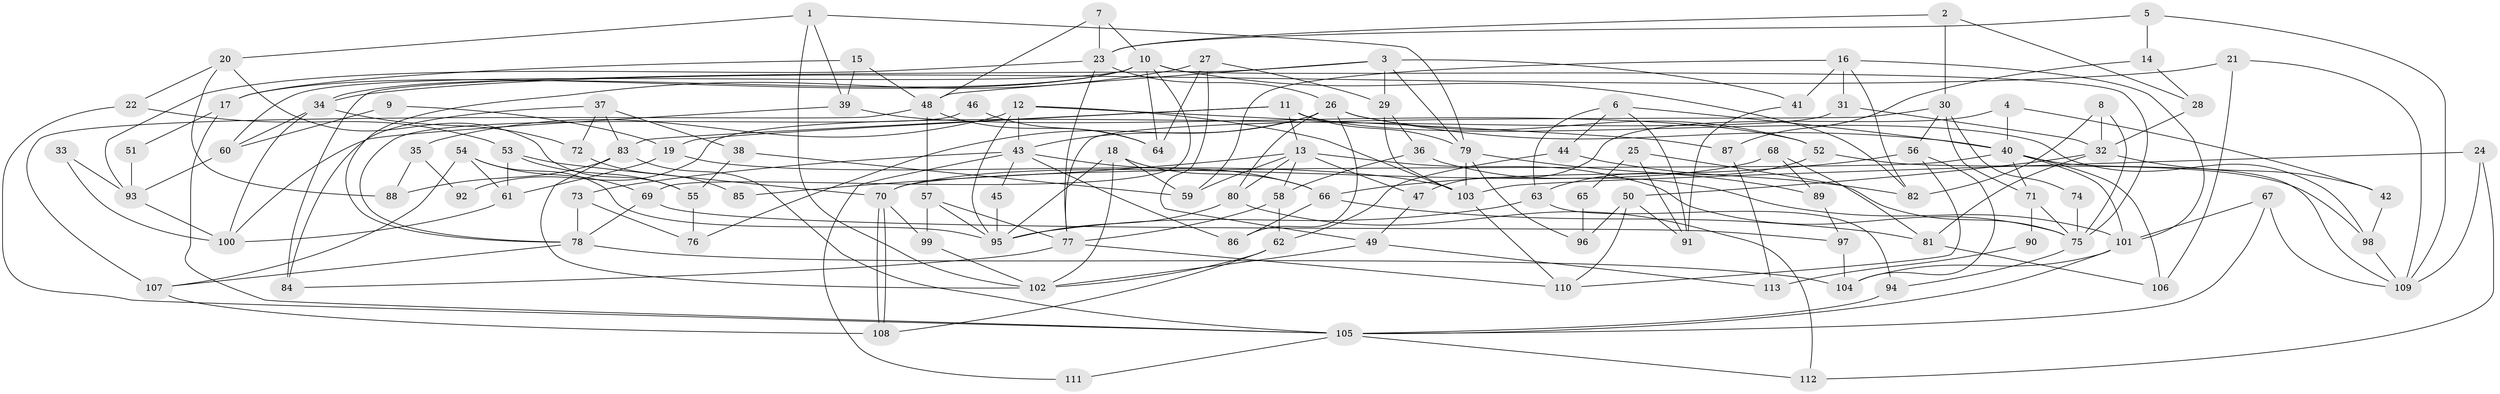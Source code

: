 // coarse degree distribution, {9: 0.0375, 3: 0.3625, 8: 0.025, 6: 0.0875, 14: 0.0125, 7: 0.025, 5: 0.075, 4: 0.2, 11: 0.0375, 12: 0.0125, 2: 0.1125, 13: 0.0125}
// Generated by graph-tools (version 1.1) at 2025/50/03/04/25 22:50:56]
// undirected, 113 vertices, 226 edges
graph export_dot {
  node [color=gray90,style=filled];
  1;
  2;
  3;
  4;
  5;
  6;
  7;
  8;
  9;
  10;
  11;
  12;
  13;
  14;
  15;
  16;
  17;
  18;
  19;
  20;
  21;
  22;
  23;
  24;
  25;
  26;
  27;
  28;
  29;
  30;
  31;
  32;
  33;
  34;
  35;
  36;
  37;
  38;
  39;
  40;
  41;
  42;
  43;
  44;
  45;
  46;
  47;
  48;
  49;
  50;
  51;
  52;
  53;
  54;
  55;
  56;
  57;
  58;
  59;
  60;
  61;
  62;
  63;
  64;
  65;
  66;
  67;
  68;
  69;
  70;
  71;
  72;
  73;
  74;
  75;
  76;
  77;
  78;
  79;
  80;
  81;
  82;
  83;
  84;
  85;
  86;
  87;
  88;
  89;
  90;
  91;
  92;
  93;
  94;
  95;
  96;
  97;
  98;
  99;
  100;
  101;
  102;
  103;
  104;
  105;
  106;
  107;
  108;
  109;
  110;
  111;
  112;
  113;
  1 -- 79;
  1 -- 39;
  1 -- 20;
  1 -- 102;
  2 -- 30;
  2 -- 23;
  2 -- 28;
  3 -- 79;
  3 -- 48;
  3 -- 29;
  3 -- 41;
  3 -- 84;
  4 -- 40;
  4 -- 47;
  4 -- 42;
  5 -- 109;
  5 -- 23;
  5 -- 14;
  6 -- 63;
  6 -- 40;
  6 -- 44;
  6 -- 91;
  7 -- 48;
  7 -- 10;
  7 -- 23;
  8 -- 32;
  8 -- 75;
  8 -- 82;
  9 -- 19;
  9 -- 60;
  10 -- 17;
  10 -- 82;
  10 -- 34;
  10 -- 60;
  10 -- 64;
  10 -- 69;
  10 -- 75;
  11 -- 13;
  11 -- 98;
  11 -- 19;
  11 -- 79;
  11 -- 83;
  12 -- 95;
  12 -- 103;
  12 -- 35;
  12 -- 43;
  12 -- 87;
  13 -- 80;
  13 -- 58;
  13 -- 47;
  13 -- 59;
  13 -- 75;
  13 -- 85;
  14 -- 28;
  14 -- 87;
  15 -- 39;
  15 -- 48;
  15 -- 17;
  16 -- 101;
  16 -- 59;
  16 -- 31;
  16 -- 41;
  16 -- 82;
  17 -- 105;
  17 -- 51;
  18 -- 102;
  18 -- 66;
  18 -- 59;
  18 -- 95;
  19 -- 103;
  19 -- 61;
  20 -- 55;
  20 -- 22;
  20 -- 88;
  21 -- 34;
  21 -- 109;
  21 -- 106;
  22 -- 53;
  22 -- 105;
  23 -- 26;
  23 -- 77;
  23 -- 93;
  24 -- 103;
  24 -- 109;
  24 -- 112;
  25 -- 75;
  25 -- 91;
  25 -- 65;
  26 -- 40;
  26 -- 43;
  26 -- 52;
  26 -- 76;
  26 -- 80;
  26 -- 86;
  27 -- 29;
  27 -- 64;
  27 -- 49;
  27 -- 78;
  28 -- 32;
  29 -- 36;
  29 -- 103;
  30 -- 56;
  30 -- 77;
  30 -- 71;
  30 -- 74;
  31 -- 32;
  31 -- 92;
  32 -- 42;
  32 -- 81;
  32 -- 50;
  33 -- 100;
  33 -- 93;
  34 -- 60;
  34 -- 72;
  34 -- 100;
  35 -- 88;
  35 -- 92;
  36 -- 58;
  36 -- 101;
  37 -- 83;
  37 -- 84;
  37 -- 38;
  37 -- 72;
  38 -- 59;
  38 -- 55;
  39 -- 100;
  39 -- 52;
  40 -- 70;
  40 -- 71;
  40 -- 101;
  40 -- 106;
  40 -- 109;
  41 -- 91;
  42 -- 98;
  43 -- 66;
  43 -- 45;
  43 -- 73;
  43 -- 86;
  43 -- 111;
  44 -- 82;
  44 -- 62;
  45 -- 95;
  46 -- 78;
  46 -- 64;
  47 -- 49;
  48 -- 107;
  48 -- 57;
  48 -- 64;
  49 -- 102;
  49 -- 113;
  50 -- 91;
  50 -- 96;
  50 -- 110;
  51 -- 93;
  52 -- 63;
  52 -- 98;
  53 -- 55;
  53 -- 61;
  53 -- 70;
  54 -- 95;
  54 -- 69;
  54 -- 61;
  54 -- 107;
  55 -- 76;
  56 -- 110;
  56 -- 104;
  56 -- 66;
  57 -- 95;
  57 -- 99;
  57 -- 77;
  58 -- 77;
  58 -- 62;
  60 -- 93;
  61 -- 100;
  62 -- 108;
  62 -- 102;
  63 -- 95;
  63 -- 94;
  65 -- 96;
  66 -- 86;
  66 -- 81;
  67 -- 101;
  67 -- 105;
  67 -- 109;
  68 -- 81;
  68 -- 70;
  68 -- 89;
  69 -- 97;
  69 -- 78;
  70 -- 108;
  70 -- 108;
  70 -- 99;
  71 -- 75;
  71 -- 90;
  72 -- 85;
  73 -- 78;
  73 -- 76;
  74 -- 75;
  75 -- 94;
  77 -- 84;
  77 -- 110;
  78 -- 104;
  78 -- 107;
  79 -- 103;
  79 -- 89;
  79 -- 96;
  80 -- 112;
  80 -- 95;
  81 -- 106;
  83 -- 102;
  83 -- 88;
  83 -- 105;
  87 -- 113;
  89 -- 97;
  90 -- 113;
  93 -- 100;
  94 -- 105;
  97 -- 104;
  98 -- 109;
  99 -- 102;
  101 -- 105;
  101 -- 104;
  103 -- 110;
  105 -- 111;
  105 -- 112;
  107 -- 108;
}
